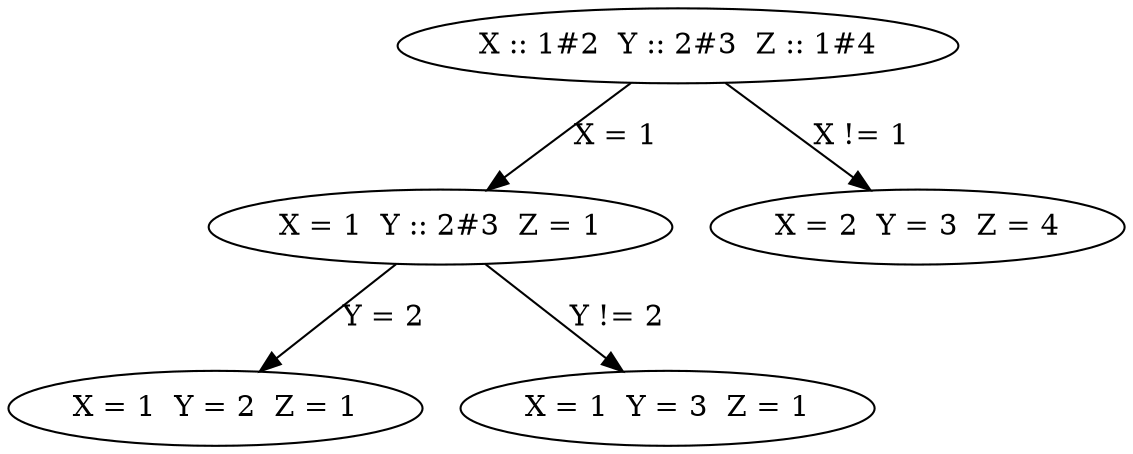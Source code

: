 digraph Suchbaum {
    root [label="X :: 1#2  Y :: 2#3  Z :: 1#4"];

    subgraph left {
        1 [label="X = 1  Y :: 2#3  Z = 1"];
        3 [label="X = 1  Y = 2  Z = 1"];
        4 [label="X = 1  Y = 3  Z = 1"];
    }

    subgraph right {
        2 [label="X = 2  Y = 3  Z = 4"];
    }

    root -> 1 [label="X = 1"];
    root -> 2 [label="X != 1"];
    1 -> 3 [label="Y = 2"];
    1 -> 4 [label="Y != 2"];

}
